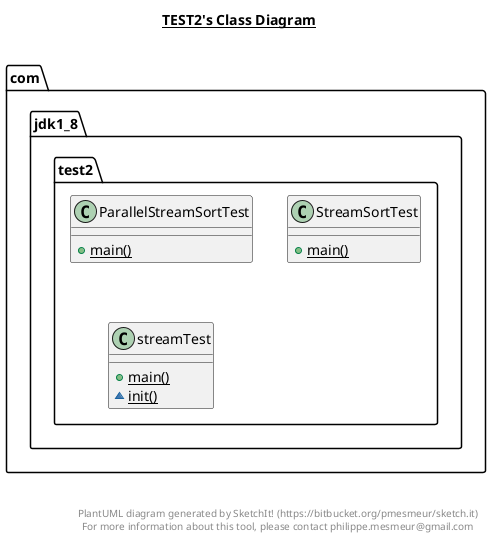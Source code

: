 @startuml

title __TEST2's Class Diagram__\n

  namespace com.jdk1_8.test2 {
    class com.jdk1_8.test2.ParallelStreamSortTest {
        {static} + main()
    }
  }
  

  namespace com.jdk1_8.test2 {
    class com.jdk1_8.test2.StreamSortTest {
        {static} + main()
    }
  }
  

  namespace com.jdk1_8.test2 {
    class com.jdk1_8.test2.streamTest {
        {static} + main()
        {static} ~ init()
    }
  }
  



right footer


PlantUML diagram generated by SketchIt! (https://bitbucket.org/pmesmeur/sketch.it)
For more information about this tool, please contact philippe.mesmeur@gmail.com
endfooter

@enduml

